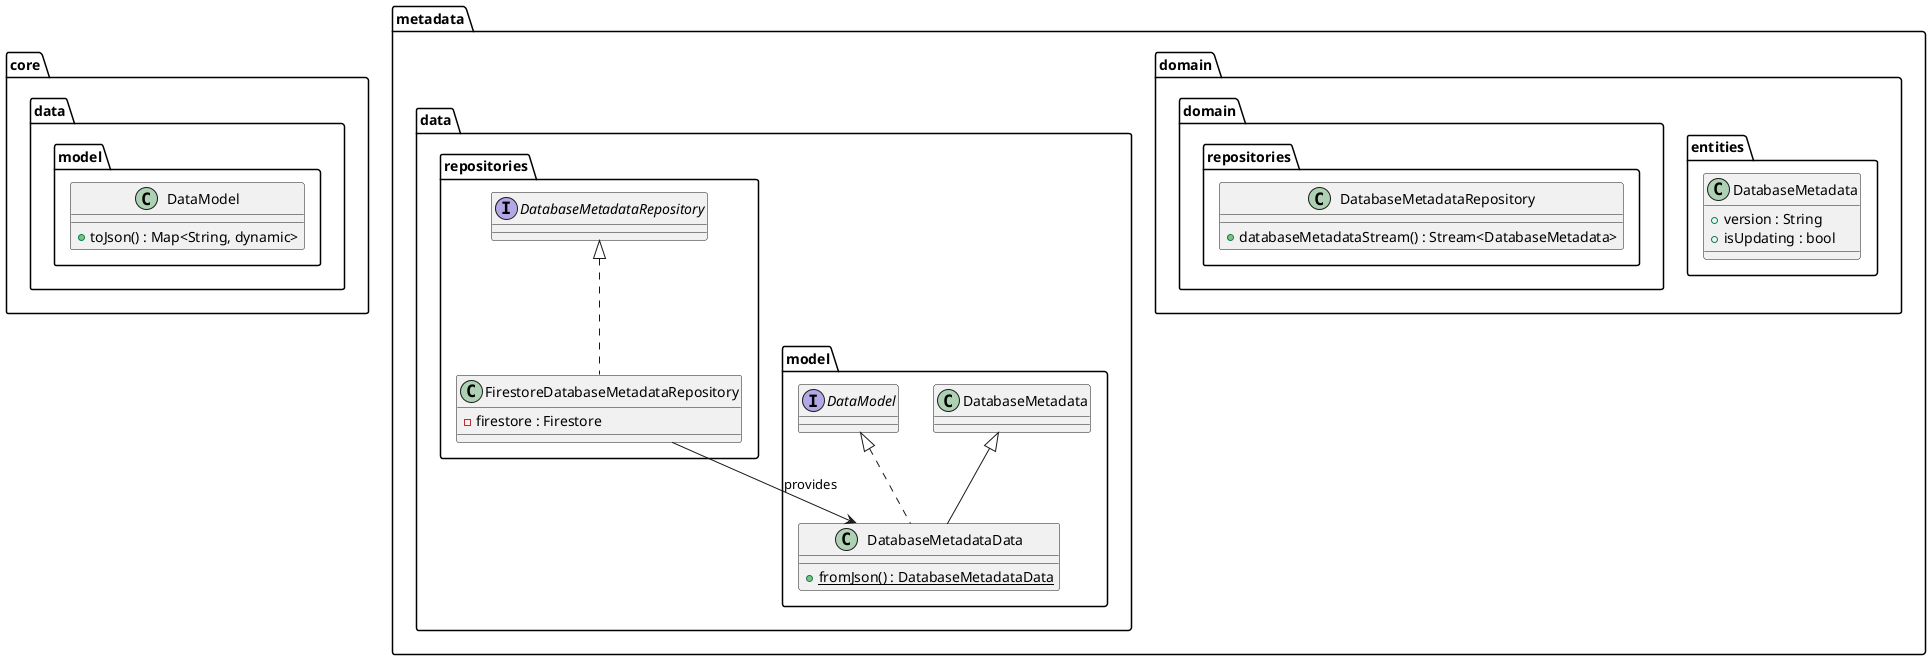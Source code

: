@startuml metadata_data_class_diagram

package core.data.model {
    class DataModel {
        + toJson() : Map<String, dynamic>
    }
}

package metadata {

    package domain {
        package entities {
            class DatabaseMetadata {
                + version : String
                + isUpdating : bool
            }
        }

        package repositories as domain.repositories {
            class DatabaseMetadataRepository {
                + databaseMetadataStream() : Stream<DatabaseMetadata>
            }
        }

    }

    package data {
        package model {
            class DatabaseMetadataData extends DatabaseMetadata implements DataModel {
                + {static} fromJson() : DatabaseMetadataData
            }
        }


        package repositories {
            class FirestoreDatabaseMetadataRepository implements DatabaseMetadataRepository {
                - firestore : Firestore
            }
        }
    }
}

FirestoreDatabaseMetadataRepository --> DatabaseMetadataData : provides



@enduml
